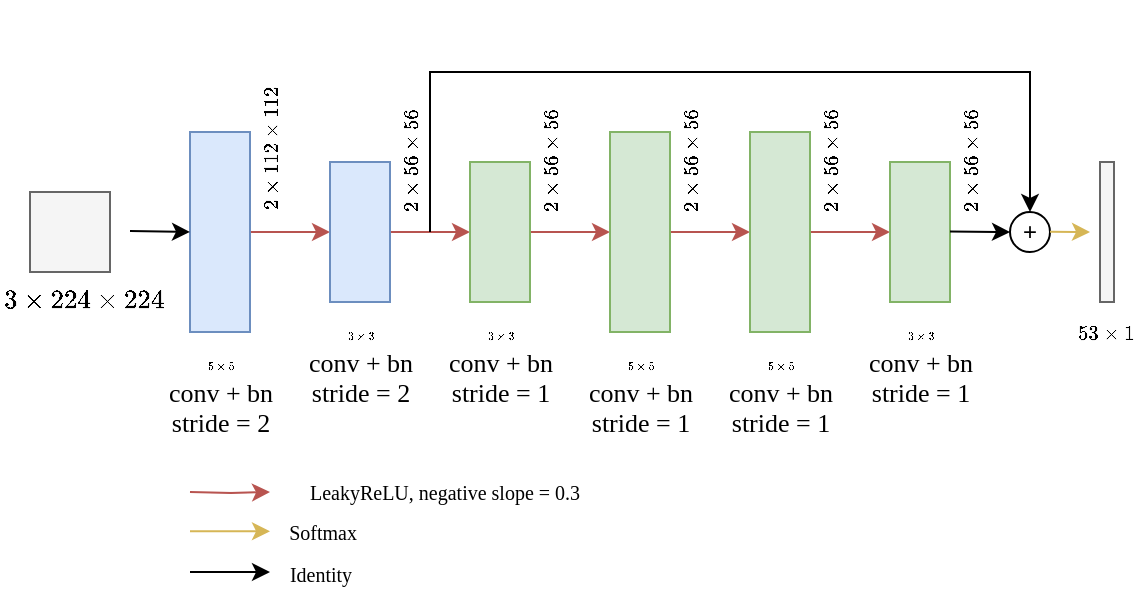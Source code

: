 <mxfile version="20.2.7" type="github">
  <diagram id="V1hFH62dfY8C9hxdx0NX" name="第 1 页">
    <mxGraphModel dx="942" dy="574" grid="1" gridSize="10" guides="1" tooltips="1" connect="1" arrows="1" fold="0" page="1" pageScale="1" pageWidth="827" pageHeight="1169" math="1" shadow="0">
      <root>
        <mxCell id="0" />
        <mxCell id="1" parent="0" />
        <mxCell id="3IDpSfVMzwOhw22keJa7-9" style="edgeStyle=orthogonalEdgeStyle;rounded=0;orthogonalLoop=1;jettySize=auto;html=1;exitX=1;exitY=0.5;exitDx=0;exitDy=0;entryX=0;entryY=0.5;entryDx=0;entryDy=0;fillColor=#f8cecc;strokeColor=#b85450;" edge="1" parent="1" source="3IDpSfVMzwOhw22keJa7-1" target="3IDpSfVMzwOhw22keJa7-2">
          <mxGeometry relative="1" as="geometry" />
        </mxCell>
        <mxCell id="3IDpSfVMzwOhw22keJa7-1" value="" style="rounded=0;whiteSpace=wrap;html=1;fillColor=#dae8fc;strokeColor=#6c8ebf;" vertex="1" parent="1">
          <mxGeometry x="140" y="170" width="30" height="100" as="geometry" />
        </mxCell>
        <mxCell id="3IDpSfVMzwOhw22keJa7-10" style="edgeStyle=orthogonalEdgeStyle;rounded=0;orthogonalLoop=1;jettySize=auto;html=1;exitX=1;exitY=0.5;exitDx=0;exitDy=0;entryX=0;entryY=0.5;entryDx=0;entryDy=0;fillColor=#f8cecc;strokeColor=#b85450;" edge="1" parent="1" source="3IDpSfVMzwOhw22keJa7-2" target="3IDpSfVMzwOhw22keJa7-3">
          <mxGeometry relative="1" as="geometry" />
        </mxCell>
        <mxCell id="3IDpSfVMzwOhw22keJa7-2" value="" style="rounded=0;whiteSpace=wrap;html=1;fillColor=#dae8fc;strokeColor=#6c8ebf;" vertex="1" parent="1">
          <mxGeometry x="210" y="185" width="30" height="70" as="geometry" />
        </mxCell>
        <mxCell id="3IDpSfVMzwOhw22keJa7-11" style="edgeStyle=orthogonalEdgeStyle;rounded=0;orthogonalLoop=1;jettySize=auto;html=1;exitX=1;exitY=0.5;exitDx=0;exitDy=0;entryX=0;entryY=0.5;entryDx=0;entryDy=0;fillColor=#f8cecc;strokeColor=#b85450;" edge="1" parent="1" source="3IDpSfVMzwOhw22keJa7-3" target="3IDpSfVMzwOhw22keJa7-5">
          <mxGeometry relative="1" as="geometry" />
        </mxCell>
        <mxCell id="3IDpSfVMzwOhw22keJa7-3" value="" style="rounded=0;whiteSpace=wrap;html=1;fillColor=#d5e8d4;strokeColor=#82b366;" vertex="1" parent="1">
          <mxGeometry x="280" y="185" width="30" height="70" as="geometry" />
        </mxCell>
        <mxCell id="3IDpSfVMzwOhw22keJa7-12" style="edgeStyle=orthogonalEdgeStyle;rounded=0;orthogonalLoop=1;jettySize=auto;html=1;exitX=1;exitY=0.5;exitDx=0;exitDy=0;fillColor=#f8cecc;strokeColor=#b85450;" edge="1" parent="1" source="3IDpSfVMzwOhw22keJa7-5" target="3IDpSfVMzwOhw22keJa7-6">
          <mxGeometry relative="1" as="geometry" />
        </mxCell>
        <mxCell id="3IDpSfVMzwOhw22keJa7-5" value="" style="rounded=0;whiteSpace=wrap;html=1;fillColor=#d5e8d4;strokeColor=#82b366;" vertex="1" parent="1">
          <mxGeometry x="350" y="170" width="30" height="100" as="geometry" />
        </mxCell>
        <mxCell id="3IDpSfVMzwOhw22keJa7-13" style="edgeStyle=orthogonalEdgeStyle;rounded=0;orthogonalLoop=1;jettySize=auto;html=1;exitX=1;exitY=0.5;exitDx=0;exitDy=0;entryX=0;entryY=0.5;entryDx=0;entryDy=0;fillColor=#f8cecc;strokeColor=#b85450;" edge="1" parent="1" source="3IDpSfVMzwOhw22keJa7-6" target="3IDpSfVMzwOhw22keJa7-7">
          <mxGeometry relative="1" as="geometry" />
        </mxCell>
        <mxCell id="3IDpSfVMzwOhw22keJa7-6" value="" style="rounded=0;whiteSpace=wrap;html=1;fillColor=#d5e8d4;strokeColor=#82b366;" vertex="1" parent="1">
          <mxGeometry x="420" y="170" width="30" height="100" as="geometry" />
        </mxCell>
        <mxCell id="3IDpSfVMzwOhw22keJa7-7" value="" style="rounded=0;whiteSpace=wrap;html=1;fillColor=#d5e8d4;strokeColor=#82b366;" vertex="1" parent="1">
          <mxGeometry x="490" y="185" width="30" height="70" as="geometry" />
        </mxCell>
        <mxCell id="3IDpSfVMzwOhw22keJa7-14" value="" style="whiteSpace=wrap;html=1;aspect=fixed;fillColor=#f5f5f5;strokeColor=#666666;fontColor=#333333;" vertex="1" parent="1">
          <mxGeometry x="60" y="200" width="40" height="40" as="geometry" />
        </mxCell>
        <mxCell id="3IDpSfVMzwOhw22keJa7-16" value="" style="endArrow=classic;html=1;rounded=0;entryX=0;entryY=0.5;entryDx=0;entryDy=0;" edge="1" parent="1" target="3IDpSfVMzwOhw22keJa7-1">
          <mxGeometry width="50" height="50" relative="1" as="geometry">
            <mxPoint x="110" y="219.5" as="sourcePoint" />
            <mxPoint x="135" y="219.5" as="targetPoint" />
          </mxGeometry>
        </mxCell>
        <mxCell id="3IDpSfVMzwOhw22keJa7-17" value="" style="endArrow=classic;html=1;rounded=0;" edge="1" parent="1">
          <mxGeometry width="50" height="50" relative="1" as="geometry">
            <mxPoint x="260" y="220" as="sourcePoint" />
            <mxPoint x="560" y="210" as="targetPoint" />
            <Array as="points">
              <mxPoint x="260" y="140" />
              <mxPoint x="560" y="140" />
            </Array>
          </mxGeometry>
        </mxCell>
        <mxCell id="3IDpSfVMzwOhw22keJa7-18" value="" style="endArrow=classic;html=1;rounded=0;" edge="1" parent="1">
          <mxGeometry width="50" height="50" relative="1" as="geometry">
            <mxPoint x="520" y="219.71" as="sourcePoint" />
            <mxPoint x="550" y="220" as="targetPoint" />
          </mxGeometry>
        </mxCell>
        <mxCell id="3IDpSfVMzwOhw22keJa7-20" value="+" style="ellipse;whiteSpace=wrap;html=1;aspect=fixed;" vertex="1" parent="1">
          <mxGeometry x="550" y="210" width="20" height="20" as="geometry" />
        </mxCell>
        <mxCell id="3IDpSfVMzwOhw22keJa7-21" value="" style="endArrow=classic;html=1;rounded=0;fillColor=#fff2cc;strokeColor=#d6b656;" edge="1" parent="1">
          <mxGeometry width="50" height="50" relative="1" as="geometry">
            <mxPoint x="570" y="219.83" as="sourcePoint" />
            <mxPoint x="590" y="220" as="targetPoint" />
          </mxGeometry>
        </mxCell>
        <mxCell id="3IDpSfVMzwOhw22keJa7-22" value="" style="rounded=0;whiteSpace=wrap;html=1;fillColor=#f5f5f5;strokeColor=#666666;fontColor=#333333;" vertex="1" parent="1">
          <mxGeometry x="595" y="185" width="7" height="70" as="geometry" />
        </mxCell>
        <mxCell id="3IDpSfVMzwOhw22keJa7-24" value="&lt;font style=&quot;font-size: 13px;&quot;&gt;&lt;span style=&quot;font-family: Helvetica; font-size: 5px;&quot;&gt;\(5 \times 5\)&lt;/span&gt;&lt;br&gt;conv + bn&lt;br&gt;stride = 2&lt;br&gt;&lt;/font&gt;" style="text;html=1;align=center;verticalAlign=middle;resizable=0;points=[];autosize=1;strokeColor=none;fillColor=none;fontSize=9;fontFamily=Times New Roman;" vertex="1" parent="1">
          <mxGeometry x="110" y="270" width="90" height="60" as="geometry" />
        </mxCell>
        <mxCell id="3IDpSfVMzwOhw22keJa7-25" value="&lt;font style=&quot;font-size: 13px;&quot;&gt;&lt;span style=&quot;font-family: Helvetica; font-size: 5px;&quot;&gt;\(3 \times 3\)&lt;/span&gt;&lt;br&gt;conv + bn&lt;br&gt;stride = 2&lt;br&gt;&lt;/font&gt;" style="text;html=1;align=center;verticalAlign=middle;resizable=0;points=[];autosize=1;strokeColor=none;fillColor=none;fontSize=9;fontFamily=Times New Roman;" vertex="1" parent="1">
          <mxGeometry x="180" y="255" width="90" height="60" as="geometry" />
        </mxCell>
        <mxCell id="3IDpSfVMzwOhw22keJa7-26" value="&lt;font style=&quot;font-size: 13px;&quot;&gt;&lt;span style=&quot;font-family: Helvetica; font-size: 5px;&quot;&gt;\(3 \times 3\)&lt;/span&gt;&lt;br&gt;conv + bn&lt;br&gt;stride = 1&lt;br&gt;&lt;/font&gt;" style="text;html=1;align=center;verticalAlign=middle;resizable=0;points=[];autosize=1;strokeColor=none;fillColor=none;fontSize=9;fontFamily=Times New Roman;" vertex="1" parent="1">
          <mxGeometry x="250" y="255" width="90" height="60" as="geometry" />
        </mxCell>
        <mxCell id="3IDpSfVMzwOhw22keJa7-27" value="&lt;font style=&quot;font-size: 13px;&quot;&gt;&lt;span style=&quot;font-family: Helvetica; font-size: 5px;&quot;&gt;\(5 \times 5\)&lt;/span&gt;&lt;br&gt;conv + bn&lt;br&gt;stride = 1&lt;br&gt;&lt;/font&gt;" style="text;html=1;align=center;verticalAlign=middle;resizable=0;points=[];autosize=1;strokeColor=none;fillColor=none;fontSize=9;fontFamily=Times New Roman;" vertex="1" parent="1">
          <mxGeometry x="320" y="270" width="90" height="60" as="geometry" />
        </mxCell>
        <mxCell id="3IDpSfVMzwOhw22keJa7-28" value="&lt;font style=&quot;font-size: 13px;&quot;&gt;&lt;span style=&quot;font-family: Helvetica; font-size: 5px;&quot;&gt;\(5 \times 5\)&lt;/span&gt;&lt;br&gt;conv + bn&lt;br&gt;stride = 1&lt;br&gt;&lt;/font&gt;" style="text;html=1;align=center;verticalAlign=middle;resizable=0;points=[];autosize=1;strokeColor=none;fillColor=none;fontSize=9;fontFamily=Times New Roman;" vertex="1" parent="1">
          <mxGeometry x="390" y="270" width="90" height="60" as="geometry" />
        </mxCell>
        <mxCell id="3IDpSfVMzwOhw22keJa7-29" value="&lt;font style=&quot;font-size: 13px;&quot;&gt;&lt;span style=&quot;font-family: Helvetica; font-size: 5px;&quot;&gt;\(3 \times 3\)&lt;/span&gt;&lt;br&gt;conv + bn&lt;br&gt;stride = 1&lt;br&gt;&lt;/font&gt;" style="text;html=1;align=center;verticalAlign=middle;resizable=0;points=[];autosize=1;strokeColor=none;fillColor=none;fontSize=9;fontFamily=Times New Roman;" vertex="1" parent="1">
          <mxGeometry x="460" y="255" width="90" height="60" as="geometry" />
        </mxCell>
        <mxCell id="3IDpSfVMzwOhw22keJa7-30" value="\( 3\times 224 \times 224 \)" style="text;html=1;align=left;verticalAlign=middle;resizable=0;points=[];autosize=1;strokeColor=none;fillColor=none;fontSize=13;fontFamily=Times New Roman;" vertex="1" parent="1">
          <mxGeometry x="45" y="238" width="160" height="30" as="geometry" />
        </mxCell>
        <mxCell id="3IDpSfVMzwOhw22keJa7-31" value="&lt;font style=&quot;font-size: 10px;&quot;&gt;\( 2\times 112 \times 112 \)&lt;/font&gt;" style="text;html=1;align=center;verticalAlign=middle;resizable=0;points=[];autosize=1;strokeColor=none;fillColor=none;fontSize=11;fontFamily=Times New Roman;rotation=-90;" vertex="1" parent="1">
          <mxGeometry x="105" y="164" width="150" height="30" as="geometry" />
        </mxCell>
        <mxCell id="3IDpSfVMzwOhw22keJa7-32" value="&lt;font style=&quot;font-size: 10px;&quot;&gt;\( 2\times 56 \times 56 \)&lt;/font&gt;" style="text;html=1;align=center;verticalAlign=middle;resizable=0;points=[];autosize=1;strokeColor=none;fillColor=none;fontSize=11;fontFamily=Times New Roman;rotation=-90;" vertex="1" parent="1">
          <mxGeometry x="180" y="170" width="140" height="30" as="geometry" />
        </mxCell>
        <mxCell id="3IDpSfVMzwOhw22keJa7-33" value="&lt;font style=&quot;font-size: 10px;&quot;&gt;\( 2\times 56 \times 56 \)&lt;/font&gt;" style="text;html=1;align=center;verticalAlign=middle;resizable=0;points=[];autosize=1;strokeColor=none;fillColor=none;fontSize=11;fontFamily=Times New Roman;rotation=-90;" vertex="1" parent="1">
          <mxGeometry x="250" y="170" width="140" height="30" as="geometry" />
        </mxCell>
        <mxCell id="3IDpSfVMzwOhw22keJa7-34" value="&lt;font style=&quot;font-size: 10px;&quot;&gt;\( 2\times 56 \times 56 \)&lt;/font&gt;" style="text;html=1;align=center;verticalAlign=middle;resizable=0;points=[];autosize=1;strokeColor=none;fillColor=none;fontSize=11;fontFamily=Times New Roman;rotation=-90;" vertex="1" parent="1">
          <mxGeometry x="320" y="170" width="140" height="30" as="geometry" />
        </mxCell>
        <mxCell id="3IDpSfVMzwOhw22keJa7-35" value="&lt;font style=&quot;font-size: 10px;&quot;&gt;\( 2\times 56 \times 56 \)&lt;/font&gt;" style="text;html=1;align=center;verticalAlign=middle;resizable=0;points=[];autosize=1;strokeColor=none;fillColor=none;fontSize=11;fontFamily=Times New Roman;rotation=-90;" vertex="1" parent="1">
          <mxGeometry x="390" y="170" width="140" height="30" as="geometry" />
        </mxCell>
        <mxCell id="3IDpSfVMzwOhw22keJa7-36" value="&lt;font style=&quot;font-size: 10px;&quot;&gt;\( 2\times 56 \times 56 \)&lt;/font&gt;" style="text;html=1;align=center;verticalAlign=middle;resizable=0;points=[];autosize=1;strokeColor=none;fillColor=none;fontSize=11;fontFamily=Times New Roman;rotation=-90;" vertex="1" parent="1">
          <mxGeometry x="460" y="170" width="140" height="30" as="geometry" />
        </mxCell>
        <mxCell id="3IDpSfVMzwOhw22keJa7-37" value="\( 53 \times 1\)" style="text;html=1;align=right;verticalAlign=middle;resizable=0;points=[];autosize=1;strokeColor=none;fillColor=none;fontSize=10;fontFamily=Times New Roman;" vertex="1" parent="1">
          <mxGeometry x="522.5" y="255" width="90" height="30" as="geometry" />
        </mxCell>
        <mxCell id="3IDpSfVMzwOhw22keJa7-38" style="edgeStyle=orthogonalEdgeStyle;rounded=0;orthogonalLoop=1;jettySize=auto;html=1;exitX=1;exitY=0.5;exitDx=0;exitDy=0;entryX=0;entryY=0.5;entryDx=0;entryDy=0;fillColor=#f8cecc;strokeColor=#b85450;" edge="1" parent="1">
          <mxGeometry relative="1" as="geometry">
            <mxPoint x="140" y="350" as="sourcePoint" />
            <mxPoint x="180" y="350" as="targetPoint" />
          </mxGeometry>
        </mxCell>
        <mxCell id="3IDpSfVMzwOhw22keJa7-39" value="" style="endArrow=classic;html=1;rounded=0;fontFamily=Times New Roman;fontSize=10;" edge="1" parent="1">
          <mxGeometry width="50" height="50" relative="1" as="geometry">
            <mxPoint x="140" y="390" as="sourcePoint" />
            <mxPoint x="180" y="390" as="targetPoint" />
          </mxGeometry>
        </mxCell>
        <mxCell id="3IDpSfVMzwOhw22keJa7-40" value="" style="endArrow=classic;html=1;rounded=0;fontFamily=Times New Roman;fontSize=10;fillColor=#fff2cc;strokeColor=#d6b656;" edge="1" parent="1">
          <mxGeometry width="50" height="50" relative="1" as="geometry">
            <mxPoint x="140" y="369.66" as="sourcePoint" />
            <mxPoint x="180" y="369.66" as="targetPoint" />
          </mxGeometry>
        </mxCell>
        <mxCell id="3IDpSfVMzwOhw22keJa7-41" value="LeakyReLU, negative slope = 0.3" style="text;html=1;align=center;verticalAlign=middle;resizable=0;points=[];autosize=1;strokeColor=none;fillColor=none;fontSize=10;fontFamily=Times New Roman;" vertex="1" parent="1">
          <mxGeometry x="172" y="335" width="190" height="30" as="geometry" />
        </mxCell>
        <mxCell id="3IDpSfVMzwOhw22keJa7-42" value="Softmax" style="text;html=1;align=center;verticalAlign=middle;resizable=0;points=[];autosize=1;strokeColor=none;fillColor=none;fontSize=10;fontFamily=Times New Roman;" vertex="1" parent="1">
          <mxGeometry x="176" y="355" width="60" height="30" as="geometry" />
        </mxCell>
        <mxCell id="3IDpSfVMzwOhw22keJa7-43" value="Identity" style="text;html=1;align=center;verticalAlign=middle;resizable=0;points=[];autosize=1;strokeColor=none;fillColor=none;fontSize=10;fontFamily=Times New Roman;" vertex="1" parent="1">
          <mxGeometry x="175" y="376" width="60" height="30" as="geometry" />
        </mxCell>
      </root>
    </mxGraphModel>
  </diagram>
</mxfile>
